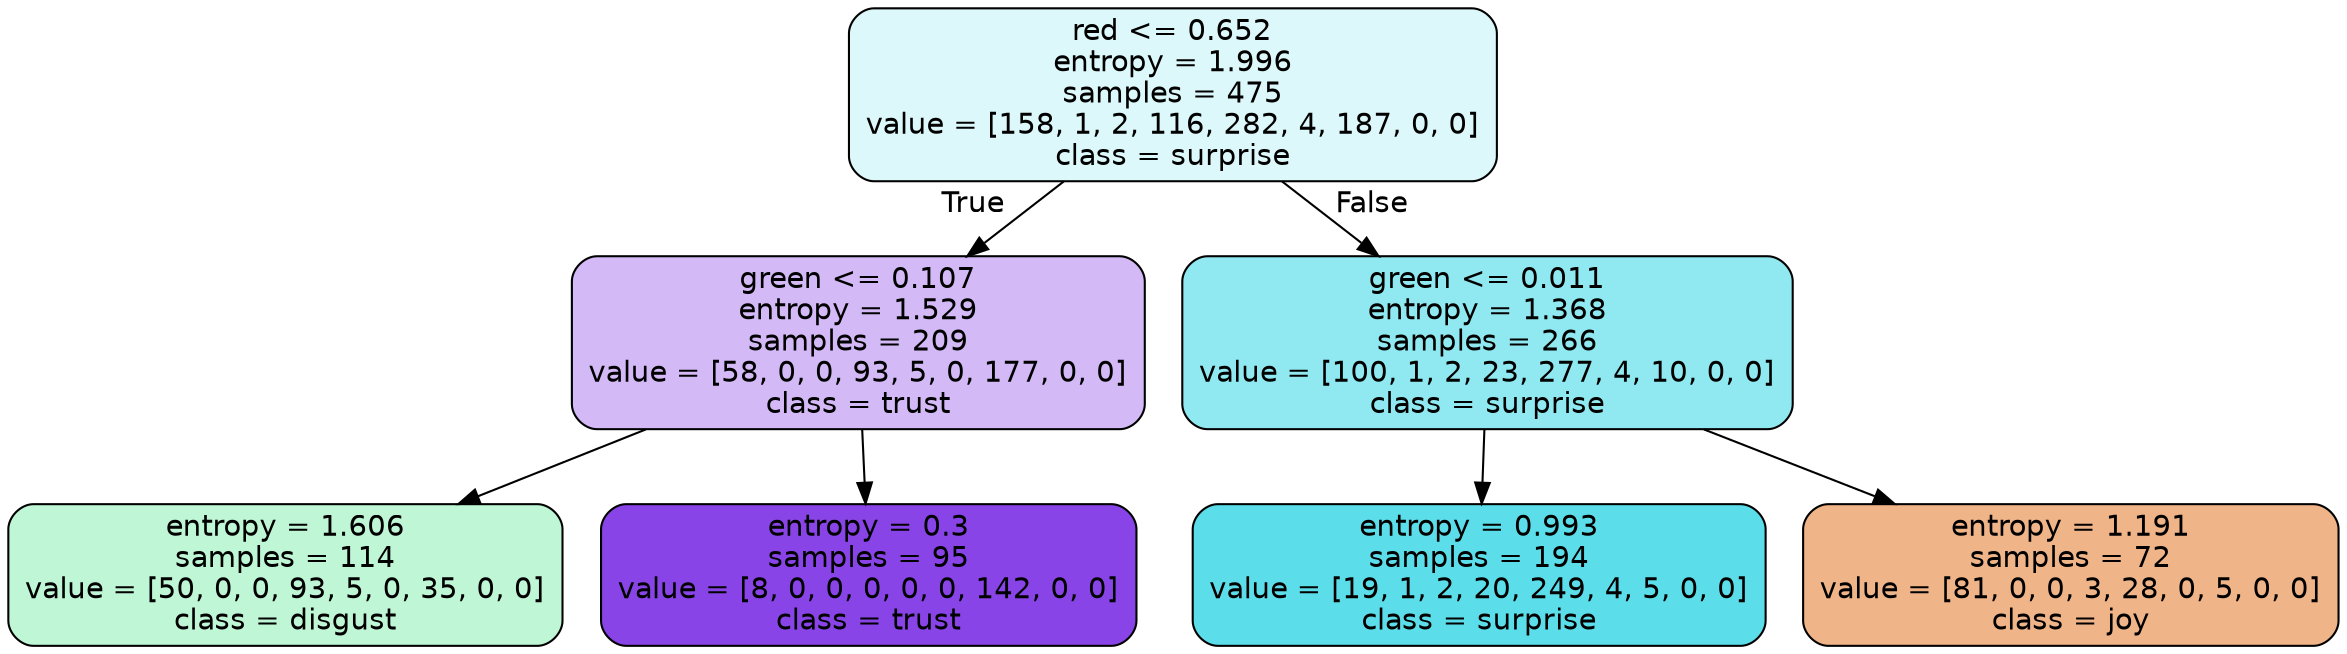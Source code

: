 digraph Tree {
node [shape=box, style="filled, rounded", color="black", fontname=helvetica] ;
edge [fontname=helvetica] ;
0 [label="red <= 0.652\nentropy = 1.996\nsamples = 475\nvalue = [158, 1, 2, 116, 282, 4, 187, 0, 0]\nclass = surprise", fillcolor="#39d7e52b"] ;
1 [label="green <= 0.107\nentropy = 1.529\nsamples = 209\nvalue = [58, 0, 0, 93, 5, 0, 177, 0, 0]\nclass = trust", fillcolor="#8139e559"] ;
0 -> 1 [labeldistance=2.5, labelangle=45, headlabel="True"] ;
2 [label="entropy = 1.606\nsamples = 114\nvalue = [50, 0, 0, 93, 5, 0, 35, 0, 0]\nclass = disgust", fillcolor="#39e58152"] ;
1 -> 2 ;
3 [label="entropy = 0.3\nsamples = 95\nvalue = [8, 0, 0, 0, 0, 0, 142, 0, 0]\nclass = trust", fillcolor="#8139e5f1"] ;
1 -> 3 ;
4 [label="green <= 0.011\nentropy = 1.368\nsamples = 266\nvalue = [100, 1, 2, 23, 277, 4, 10, 0, 0]\nclass = surprise", fillcolor="#39d7e58e"] ;
0 -> 4 [labeldistance=2.5, labelangle=-45, headlabel="False"] ;
5 [label="entropy = 0.993\nsamples = 194\nvalue = [19, 1, 2, 20, 249, 4, 5, 0, 0]\nclass = surprise", fillcolor="#39d7e5d1"] ;
4 -> 5 ;
6 [label="entropy = 1.191\nsamples = 72\nvalue = [81, 0, 0, 3, 28, 0, 5, 0, 0]\nclass = joy", fillcolor="#e5813998"] ;
4 -> 6 ;
}